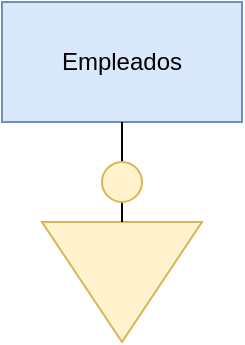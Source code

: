 <mxfile version="22.0.4" type="github">
  <diagram name="Página-1" id="vdvfdaJz4pb5WIpKatFK">
    <mxGraphModel dx="1658" dy="908" grid="1" gridSize="10" guides="1" tooltips="1" connect="1" arrows="1" fold="1" page="1" pageScale="1" pageWidth="1169" pageHeight="827" math="0" shadow="0">
      <root>
        <mxCell id="0" />
        <mxCell id="1" parent="0" />
        <mxCell id="siltOmS0hKmyE8gS_ijN-1" value="&lt;div&gt;Empleados&lt;/div&gt;" style="rounded=0;whiteSpace=wrap;html=1;fillColor=#dae8fc;strokeColor=#6c8ebf;" vertex="1" parent="1">
          <mxGeometry x="510" y="90" width="120" height="60" as="geometry" />
        </mxCell>
        <mxCell id="siltOmS0hKmyE8gS_ijN-3" style="rounded=0;orthogonalLoop=1;jettySize=auto;html=1;entryX=0.5;entryY=1;entryDx=0;entryDy=0;endArrow=none;endFill=0;" edge="1" parent="1" source="siltOmS0hKmyE8gS_ijN-4" target="siltOmS0hKmyE8gS_ijN-1">
          <mxGeometry relative="1" as="geometry" />
        </mxCell>
        <mxCell id="siltOmS0hKmyE8gS_ijN-2" value="" style="triangle;whiteSpace=wrap;html=1;rotation=90;fillColor=#fff2cc;strokeColor=#d6b656;" vertex="1" parent="1">
          <mxGeometry x="540" y="190" width="60" height="80" as="geometry" />
        </mxCell>
        <mxCell id="siltOmS0hKmyE8gS_ijN-5" value="" style="rounded=0;orthogonalLoop=1;jettySize=auto;html=1;entryX=0.5;entryY=1;entryDx=0;entryDy=0;endArrow=none;endFill=0;" edge="1" parent="1" source="siltOmS0hKmyE8gS_ijN-2" target="siltOmS0hKmyE8gS_ijN-4">
          <mxGeometry relative="1" as="geometry">
            <mxPoint x="570" y="200" as="sourcePoint" />
            <mxPoint x="570" y="130" as="targetPoint" />
          </mxGeometry>
        </mxCell>
        <mxCell id="siltOmS0hKmyE8gS_ijN-4" value="" style="ellipse;whiteSpace=wrap;html=1;aspect=fixed;fillColor=#fff2cc;strokeColor=#d6b656;" vertex="1" parent="1">
          <mxGeometry x="560" y="170" width="20" height="20" as="geometry" />
        </mxCell>
      </root>
    </mxGraphModel>
  </diagram>
</mxfile>
